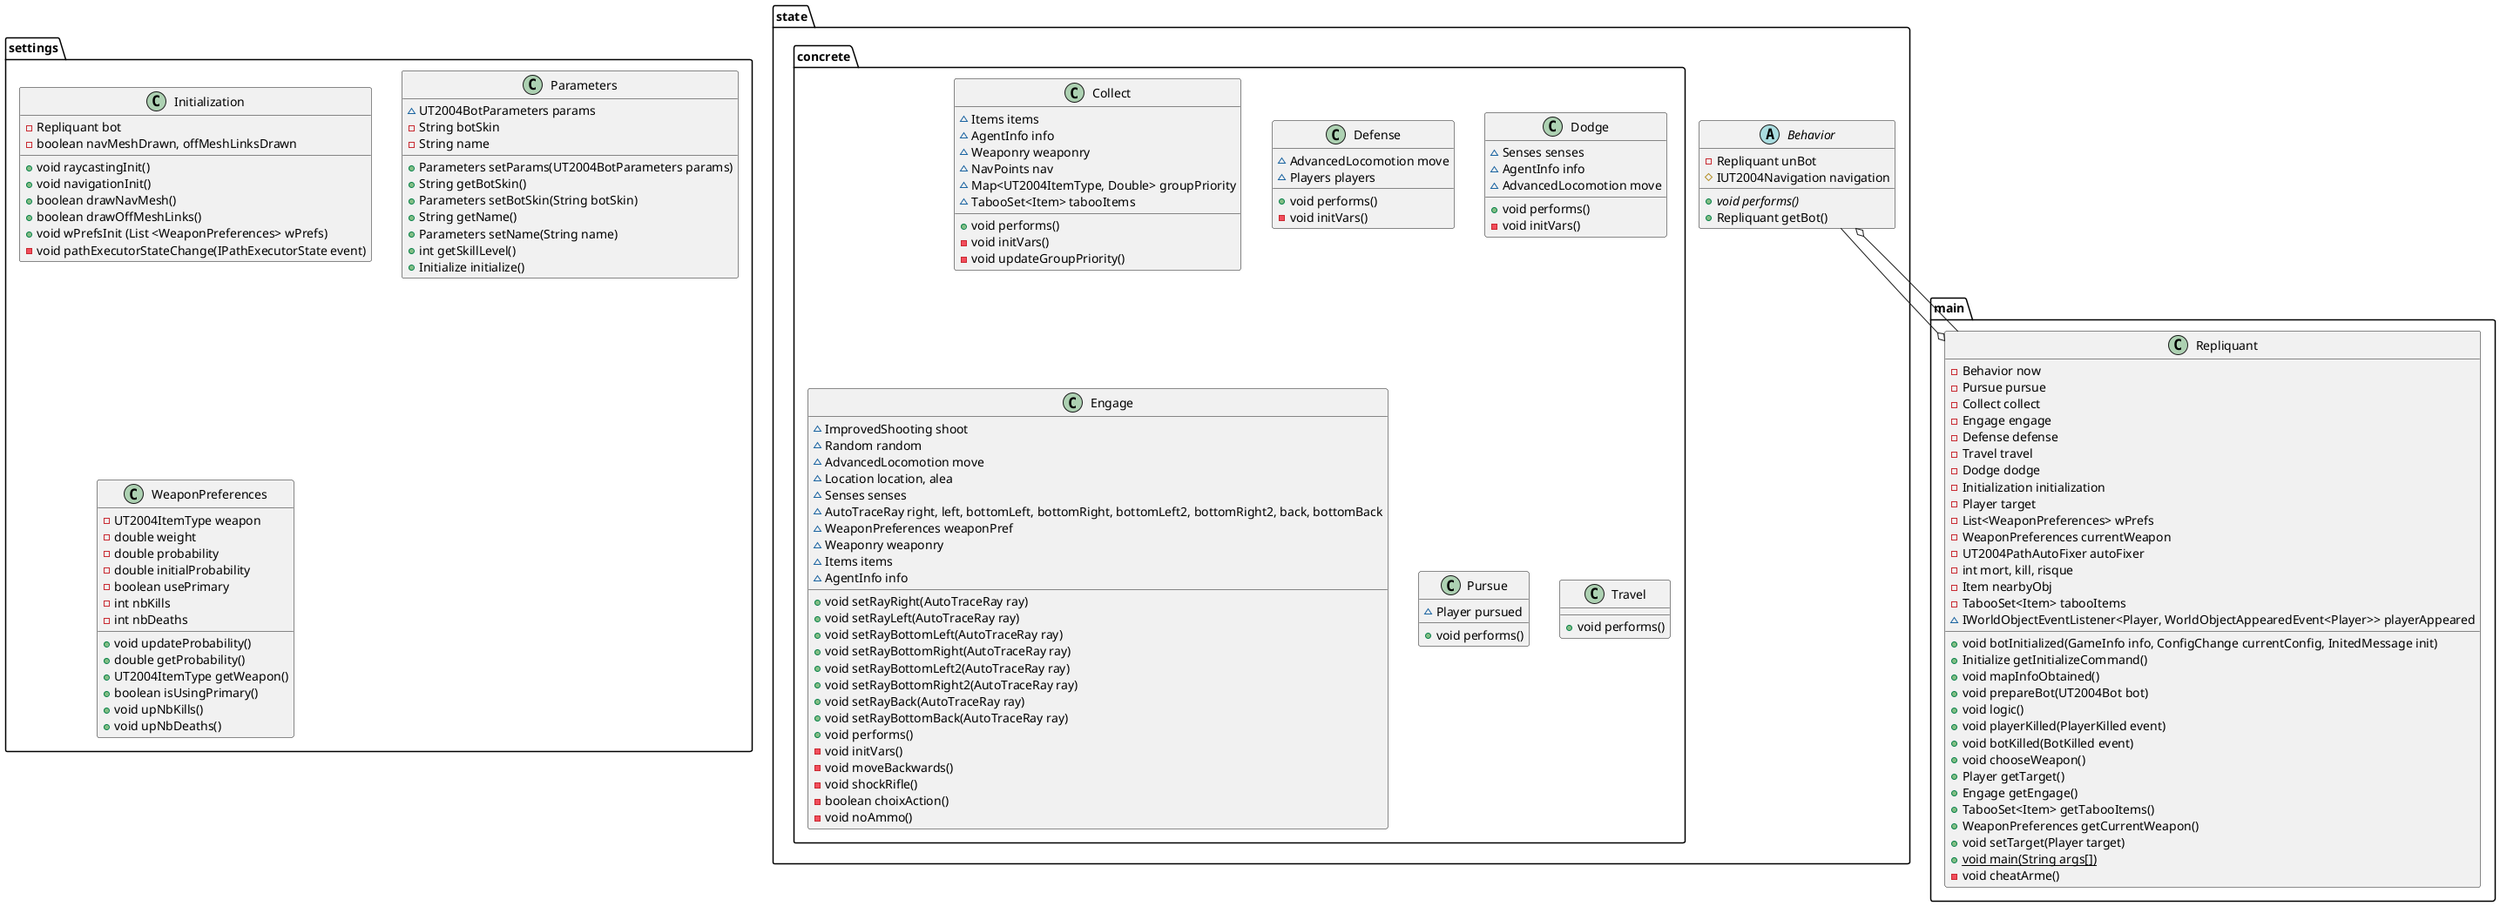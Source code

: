 @startuml
abstract class state.Behavior {
    - Repliquant unBot
    # IUT2004Navigation navigation
    + {abstract} void performs()
    + Repliquant getBot()
}
class main.Repliquant {
    - Behavior now
    - Pursue pursue
    - Collect collect
    - Engage engage
    - Defense defense
    - Travel travel
    - Dodge dodge
    - Initialization initialization
    - Player target
    - List<WeaponPreferences> wPrefs
    - WeaponPreferences currentWeapon
    - UT2004PathAutoFixer autoFixer
    - int mort, kill, risque
    - Item nearbyObj
    - TabooSet<Item> tabooItems
    ~ IWorldObjectEventListener<Player, WorldObjectAppearedEvent<Player>> playerAppeared
    + void botInitialized(GameInfo info, ConfigChange currentConfig, InitedMessage init)
    + Initialize getInitializeCommand()
    + void mapInfoObtained()
    + void prepareBot(UT2004Bot bot)
    + void logic()
    + void playerKilled(PlayerKilled event)
    + void botKilled(BotKilled event)
    + void chooseWeapon()
    + Player getTarget()
    + Engage getEngage()
    + TabooSet<Item> getTabooItems()
    + WeaponPreferences getCurrentWeapon()
    + void setTarget(Player target)
    + {static} void main(String args[])
    - void cheatArme()
}
class settings.Initialization {
    - Repliquant bot
    - boolean navMeshDrawn, offMeshLinksDrawn
    + void raycastingInit()
    + void navigationInit()
    + boolean drawNavMesh()
    + boolean drawOffMeshLinks()
    + void wPrefsInit (List <WeaponPreferences> wPrefs)
    - void pathExecutorStateChange(IPathExecutorState event)
}
class settings.Parameters {
    ~ UT2004BotParameters params
    - String botSkin
    - String name
    + Parameters setParams(UT2004BotParameters params)
    + String getBotSkin()
    + Parameters setBotSkin(String botSkin)
    + String getName()
    + Parameters setName(String name)
    + int getSkillLevel()
    + Initialize initialize()
}
class settings.WeaponPreferences {
    - UT2004ItemType weapon
    - double weight
    - double probability
    - double initialProbability
    - boolean usePrimary
    - int nbKills
    - int nbDeaths
    + void updateProbability()
    + double getProbability()
    + UT2004ItemType getWeapon()
    + boolean isUsingPrimary()
    + void upNbKills()
    + void upNbDeaths()
}
class state.concrete.Collect {
    ~ Items items
    ~ AgentInfo info
    ~ Weaponry weaponry
    ~ NavPoints nav
    ~ Map<UT2004ItemType, Double> groupPriority
    ~ TabooSet<Item> tabooItems
    + void performs()
    - void initVars()
    - void updateGroupPriority()
}
class state.concrete.Defense {
    ~ AdvancedLocomotion move
    ~ Players players
    + void performs()
    - void initVars()
}
class state.concrete.Dodge {
    ~ Senses senses
    ~ AgentInfo info
    ~ AdvancedLocomotion move
    + void performs()
    - void initVars()
}
class state.concrete.Engage {
    ~ ImprovedShooting shoot
    ~ Random random
    ~ AdvancedLocomotion move
    ~ Location location, alea
    ~ Senses senses
    ~ AutoTraceRay right, left, bottomLeft, bottomRight, bottomLeft2, bottomRight2, back, bottomBack
    ~ WeaponPreferences weaponPref
    ~ Weaponry weaponry
    ~ Items items
    ~ AgentInfo info
    + void setRayRight(AutoTraceRay ray)
    + void setRayLeft(AutoTraceRay ray)
    + void setRayBottomLeft(AutoTraceRay ray)
    + void setRayBottomRight(AutoTraceRay ray)
    + void setRayBottomLeft2(AutoTraceRay ray)
    + void setRayBottomRight2(AutoTraceRay ray)
    + void setRayBack(AutoTraceRay ray)
    + void setRayBottomBack(AutoTraceRay ray)
    + void performs()
    - void initVars()
    - void moveBackwards()
    - void shockRifle()
    - boolean choixAction()
    - void noAmmo()
}
class state.concrete.Pursue {
    ~ Player pursued
    + void performs()
}
class state.concrete.Travel {
    + void performs()
}
main.Repliquant o-- state.Behavior
state.Behavior o-- main.Repliquant

@enduml